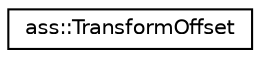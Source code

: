 digraph "Graphical Class Hierarchy"
{
 // LATEX_PDF_SIZE
  edge [fontname="Helvetica",fontsize="10",labelfontname="Helvetica",labelfontsize="10"];
  node [fontname="Helvetica",fontsize="10",shape=record];
  rankdir="LR";
  Node0 [label="ass::TransformOffset",height=0.2,width=0.4,color="black", fillcolor="white", style="filled",URL="$structass_1_1TransformOffset.html",tooltip="Controls the rendering offset transform of AView."];
}
